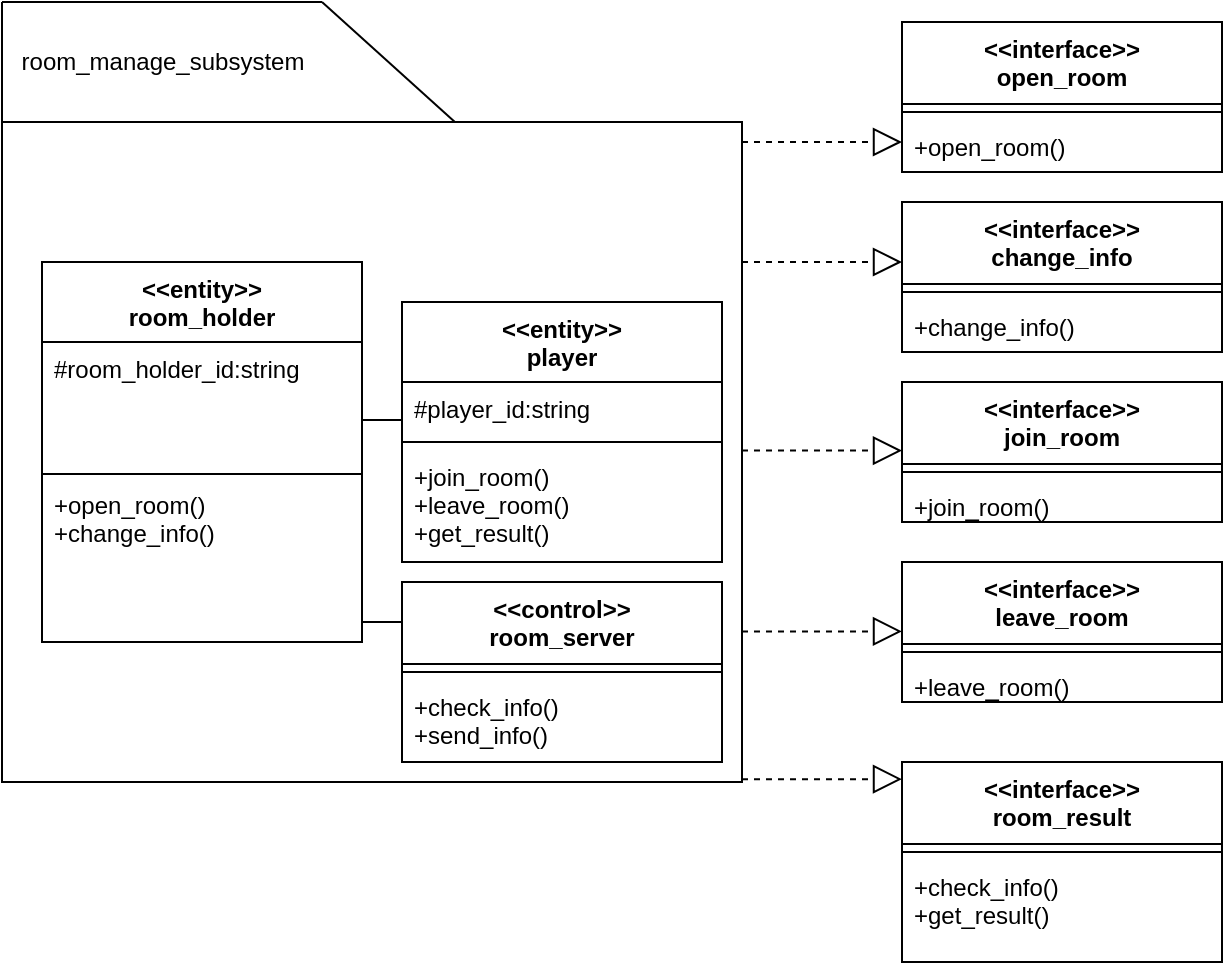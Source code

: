 <mxfile version="19.0.0" type="device"><diagram id="pdMBRlcdxoNbr45LM4WM" name="Page-1"><mxGraphModel dx="812" dy="569" grid="1" gridSize="10" guides="1" tooltips="1" connect="1" arrows="1" fold="1" page="1" pageScale="1" pageWidth="827" pageHeight="1169" math="0" shadow="0"><root><mxCell id="0"/><mxCell id="1" parent="0"/><mxCell id="xcMlqJAGogLd7CGSpckl-2" value="" style="html=1;" vertex="1" parent="1"><mxGeometry x="140" y="140" width="370" height="330" as="geometry"/></mxCell><mxCell id="xcMlqJAGogLd7CGSpckl-8" value="" style="endArrow=none;html=1;rounded=0;" edge="1" parent="1"><mxGeometry width="50" height="50" relative="1" as="geometry"><mxPoint x="140" y="140" as="sourcePoint"/><mxPoint x="140" y="80" as="targetPoint"/></mxGeometry></mxCell><mxCell id="xcMlqJAGogLd7CGSpckl-9" value="" style="endArrow=none;html=1;rounded=0;" edge="1" parent="1"><mxGeometry width="50" height="50" relative="1" as="geometry"><mxPoint x="140" y="80" as="sourcePoint"/><mxPoint x="300" y="80" as="targetPoint"/></mxGeometry></mxCell><mxCell id="xcMlqJAGogLd7CGSpckl-12" value="" style="endArrow=none;html=1;rounded=0;entryX=0.612;entryY=0;entryDx=0;entryDy=0;entryPerimeter=0;" edge="1" parent="1" target="xcMlqJAGogLd7CGSpckl-2"><mxGeometry width="50" height="50" relative="1" as="geometry"><mxPoint x="300" y="80" as="sourcePoint"/><mxPoint x="380" y="120" as="targetPoint"/></mxGeometry></mxCell><mxCell id="xcMlqJAGogLd7CGSpckl-13" value="room_manage_subsystem" style="text;html=1;align=center;verticalAlign=middle;resizable=0;points=[];autosize=1;strokeColor=none;fillColor=none;" vertex="1" parent="1"><mxGeometry x="140" y="100" width="160" height="20" as="geometry"/></mxCell><mxCell id="xcMlqJAGogLd7CGSpckl-22" value="&lt;&lt;entity&gt;&gt;&#xA;room_holder&#xA;" style="swimlane;fontStyle=1;align=center;verticalAlign=top;childLayout=stackLayout;horizontal=1;startSize=40;horizontalStack=0;resizeParent=1;resizeParentMax=0;resizeLast=0;collapsible=1;marginBottom=0;" vertex="1" parent="1"><mxGeometry x="160" y="210" width="160" height="190" as="geometry"/></mxCell><mxCell id="xcMlqJAGogLd7CGSpckl-23" value="#room_holder_id:string" style="text;strokeColor=none;fillColor=none;align=left;verticalAlign=top;spacingLeft=4;spacingRight=4;overflow=hidden;rotatable=0;points=[[0,0.5],[1,0.5]];portConstraint=eastwest;" vertex="1" parent="xcMlqJAGogLd7CGSpckl-22"><mxGeometry y="40" width="160" height="64" as="geometry"/></mxCell><mxCell id="xcMlqJAGogLd7CGSpckl-24" value="" style="line;strokeWidth=1;fillColor=none;align=left;verticalAlign=middle;spacingTop=-1;spacingLeft=3;spacingRight=3;rotatable=0;labelPosition=right;points=[];portConstraint=eastwest;" vertex="1" parent="xcMlqJAGogLd7CGSpckl-22"><mxGeometry y="104" width="160" height="4" as="geometry"/></mxCell><mxCell id="xcMlqJAGogLd7CGSpckl-25" value="+open_room()&#xA;+change_info()&#xA;" style="text;strokeColor=none;fillColor=none;align=left;verticalAlign=top;spacingLeft=4;spacingRight=4;overflow=hidden;rotatable=0;points=[[0,0.5],[1,0.5]];portConstraint=eastwest;" vertex="1" parent="xcMlqJAGogLd7CGSpckl-22"><mxGeometry y="108" width="160" height="82" as="geometry"/></mxCell><mxCell id="xcMlqJAGogLd7CGSpckl-58" value="" style="endArrow=none;html=1;rounded=0;" edge="1" parent="xcMlqJAGogLd7CGSpckl-22"><mxGeometry width="50" height="50" relative="1" as="geometry"><mxPoint x="160" y="180" as="sourcePoint"/><mxPoint x="180" y="180" as="targetPoint"/></mxGeometry></mxCell><mxCell id="xcMlqJAGogLd7CGSpckl-26" value="&lt;&lt;entity&gt;&gt;&#xA;player&#xA;" style="swimlane;fontStyle=1;align=center;verticalAlign=top;childLayout=stackLayout;horizontal=1;startSize=40;horizontalStack=0;resizeParent=1;resizeParentMax=0;resizeLast=0;collapsible=1;marginBottom=0;" vertex="1" parent="1"><mxGeometry x="340" y="230" width="160" height="130" as="geometry"/></mxCell><mxCell id="xcMlqJAGogLd7CGSpckl-27" value="#player_id:string" style="text;strokeColor=none;fillColor=none;align=left;verticalAlign=top;spacingLeft=4;spacingRight=4;overflow=hidden;rotatable=0;points=[[0,0.5],[1,0.5]];portConstraint=eastwest;" vertex="1" parent="xcMlqJAGogLd7CGSpckl-26"><mxGeometry y="40" width="160" height="26" as="geometry"/></mxCell><mxCell id="xcMlqJAGogLd7CGSpckl-28" value="" style="line;strokeWidth=1;fillColor=none;align=left;verticalAlign=middle;spacingTop=-1;spacingLeft=3;spacingRight=3;rotatable=0;labelPosition=right;points=[];portConstraint=eastwest;" vertex="1" parent="xcMlqJAGogLd7CGSpckl-26"><mxGeometry y="66" width="160" height="8" as="geometry"/></mxCell><mxCell id="xcMlqJAGogLd7CGSpckl-29" value="+join_room()&#xA;+leave_room()&#xA;+get_result()&#xA;" style="text;strokeColor=none;fillColor=none;align=left;verticalAlign=top;spacingLeft=4;spacingRight=4;overflow=hidden;rotatable=0;points=[[0,0.5],[1,0.5]];portConstraint=eastwest;" vertex="1" parent="xcMlqJAGogLd7CGSpckl-26"><mxGeometry y="74" width="160" height="56" as="geometry"/></mxCell><mxCell id="xcMlqJAGogLd7CGSpckl-30" value="" style="endArrow=none;html=1;rounded=0;" edge="1" parent="1"><mxGeometry width="50" height="50" relative="1" as="geometry"><mxPoint x="320" y="289" as="sourcePoint"/><mxPoint x="340" y="289" as="targetPoint"/></mxGeometry></mxCell><mxCell id="xcMlqJAGogLd7CGSpckl-31" value="&lt;&lt;interface&gt;&gt;&#xA;open_room&#xA;&#xA;" style="swimlane;fontStyle=1;align=center;verticalAlign=top;childLayout=stackLayout;horizontal=1;startSize=41;horizontalStack=0;resizeParent=1;resizeParentMax=0;resizeLast=0;collapsible=1;marginBottom=0;" vertex="1" parent="1"><mxGeometry x="590" y="90" width="160" height="75" as="geometry"/></mxCell><mxCell id="xcMlqJAGogLd7CGSpckl-33" value="" style="line;strokeWidth=1;fillColor=none;align=left;verticalAlign=middle;spacingTop=-1;spacingLeft=3;spacingRight=3;rotatable=0;labelPosition=right;points=[];portConstraint=eastwest;" vertex="1" parent="xcMlqJAGogLd7CGSpckl-31"><mxGeometry y="41" width="160" height="8" as="geometry"/></mxCell><mxCell id="xcMlqJAGogLd7CGSpckl-34" value="+open_room()" style="text;strokeColor=none;fillColor=none;align=left;verticalAlign=top;spacingLeft=4;spacingRight=4;overflow=hidden;rotatable=0;points=[[0,0.5],[1,0.5]];portConstraint=eastwest;" vertex="1" parent="xcMlqJAGogLd7CGSpckl-31"><mxGeometry y="49" width="160" height="26" as="geometry"/></mxCell><mxCell id="xcMlqJAGogLd7CGSpckl-35" value="&lt;&lt;interface&gt;&gt;&#xA;change_info&#xA;&#xA;" style="swimlane;fontStyle=1;align=center;verticalAlign=top;childLayout=stackLayout;horizontal=1;startSize=41;horizontalStack=0;resizeParent=1;resizeParentMax=0;resizeLast=0;collapsible=1;marginBottom=0;" vertex="1" parent="1"><mxGeometry x="590" y="180" width="160" height="75" as="geometry"/></mxCell><mxCell id="xcMlqJAGogLd7CGSpckl-36" value="" style="line;strokeWidth=1;fillColor=none;align=left;verticalAlign=middle;spacingTop=-1;spacingLeft=3;spacingRight=3;rotatable=0;labelPosition=right;points=[];portConstraint=eastwest;" vertex="1" parent="xcMlqJAGogLd7CGSpckl-35"><mxGeometry y="41" width="160" height="8" as="geometry"/></mxCell><mxCell id="xcMlqJAGogLd7CGSpckl-37" value="+change_info()" style="text;strokeColor=none;fillColor=none;align=left;verticalAlign=top;spacingLeft=4;spacingRight=4;overflow=hidden;rotatable=0;points=[[0,0.5],[1,0.5]];portConstraint=eastwest;" vertex="1" parent="xcMlqJAGogLd7CGSpckl-35"><mxGeometry y="49" width="160" height="26" as="geometry"/></mxCell><mxCell id="xcMlqJAGogLd7CGSpckl-38" value="&lt;&lt;interface&gt;&gt;&#xA;join_room&#xA;&#xA;" style="swimlane;fontStyle=1;align=center;verticalAlign=top;childLayout=stackLayout;horizontal=1;startSize=41;horizontalStack=0;resizeParent=1;resizeParentMax=0;resizeLast=0;collapsible=1;marginBottom=0;" vertex="1" parent="1"><mxGeometry x="590" y="270" width="160" height="70" as="geometry"/></mxCell><mxCell id="xcMlqJAGogLd7CGSpckl-39" value="" style="line;strokeWidth=1;fillColor=none;align=left;verticalAlign=middle;spacingTop=-1;spacingLeft=3;spacingRight=3;rotatable=0;labelPosition=right;points=[];portConstraint=eastwest;" vertex="1" parent="xcMlqJAGogLd7CGSpckl-38"><mxGeometry y="41" width="160" height="8" as="geometry"/></mxCell><mxCell id="xcMlqJAGogLd7CGSpckl-40" value="+join_room()&#xA;" style="text;strokeColor=none;fillColor=none;align=left;verticalAlign=top;spacingLeft=4;spacingRight=4;overflow=hidden;rotatable=0;points=[[0,0.5],[1,0.5]];portConstraint=eastwest;" vertex="1" parent="xcMlqJAGogLd7CGSpckl-38"><mxGeometry y="49" width="160" height="21" as="geometry"/></mxCell><mxCell id="xcMlqJAGogLd7CGSpckl-44" value="" style="endArrow=block;endFill=0;endSize=12;html=1;rounded=0;dashed=1;" edge="1" parent="1"><mxGeometry width="160" relative="1" as="geometry"><mxPoint x="510" y="150" as="sourcePoint"/><mxPoint x="590" y="150" as="targetPoint"/></mxGeometry></mxCell><mxCell id="xcMlqJAGogLd7CGSpckl-45" value="" style="endArrow=block;endFill=0;endSize=12;html=1;rounded=0;dashed=1;" edge="1" parent="1"><mxGeometry width="160" relative="1" as="geometry"><mxPoint x="510" y="210.0" as="sourcePoint"/><mxPoint x="590" y="210.0" as="targetPoint"/></mxGeometry></mxCell><mxCell id="xcMlqJAGogLd7CGSpckl-46" value="" style="endArrow=block;endFill=0;endSize=12;html=1;rounded=0;dashed=1;" edge="1" parent="1"><mxGeometry width="160" relative="1" as="geometry"><mxPoint x="510" y="304.29" as="sourcePoint"/><mxPoint x="590" y="304.29" as="targetPoint"/></mxGeometry></mxCell><mxCell id="xcMlqJAGogLd7CGSpckl-47" value="" style="endArrow=block;endFill=0;endSize=12;html=1;rounded=0;dashed=1;" edge="1" parent="1"><mxGeometry width="160" relative="1" as="geometry"><mxPoint x="510" y="468.57" as="sourcePoint"/><mxPoint x="590" y="468.57" as="targetPoint"/></mxGeometry></mxCell><mxCell id="xcMlqJAGogLd7CGSpckl-48" value="&lt;&lt;control&gt;&gt;&#xA;room_server&#xA;&#xA;" style="swimlane;fontStyle=1;align=center;verticalAlign=top;childLayout=stackLayout;horizontal=1;startSize=41;horizontalStack=0;resizeParent=1;resizeParentMax=0;resizeLast=0;collapsible=1;marginBottom=0;" vertex="1" parent="1"><mxGeometry x="340" y="370" width="160" height="90" as="geometry"/></mxCell><mxCell id="xcMlqJAGogLd7CGSpckl-49" value="" style="line;strokeWidth=1;fillColor=none;align=left;verticalAlign=middle;spacingTop=-1;spacingLeft=3;spacingRight=3;rotatable=0;labelPosition=right;points=[];portConstraint=eastwest;" vertex="1" parent="xcMlqJAGogLd7CGSpckl-48"><mxGeometry y="41" width="160" height="8" as="geometry"/></mxCell><mxCell id="xcMlqJAGogLd7CGSpckl-50" value="+check_info()&#xA;+send_info()&#xA;" style="text;strokeColor=none;fillColor=none;align=left;verticalAlign=top;spacingLeft=4;spacingRight=4;overflow=hidden;rotatable=0;points=[[0,0.5],[1,0.5]];portConstraint=eastwest;" vertex="1" parent="xcMlqJAGogLd7CGSpckl-48"><mxGeometry y="49" width="160" height="41" as="geometry"/></mxCell><mxCell id="xcMlqJAGogLd7CGSpckl-54" value="&lt;&lt;interface&gt;&gt;&#xA;room_result&#xA;" style="swimlane;fontStyle=1;align=center;verticalAlign=top;childLayout=stackLayout;horizontal=1;startSize=41;horizontalStack=0;resizeParent=1;resizeParentMax=0;resizeLast=0;collapsible=1;marginBottom=0;" vertex="1" parent="1"><mxGeometry x="590" y="460" width="160" height="100" as="geometry"/></mxCell><mxCell id="xcMlqJAGogLd7CGSpckl-55" value="" style="line;strokeWidth=1;fillColor=none;align=left;verticalAlign=middle;spacingTop=-1;spacingLeft=3;spacingRight=3;rotatable=0;labelPosition=right;points=[];portConstraint=eastwest;" vertex="1" parent="xcMlqJAGogLd7CGSpckl-54"><mxGeometry y="41" width="160" height="8" as="geometry"/></mxCell><mxCell id="xcMlqJAGogLd7CGSpckl-56" value="+check_info()&#xA;+get_result()&#xA;" style="text;strokeColor=none;fillColor=none;align=left;verticalAlign=top;spacingLeft=4;spacingRight=4;overflow=hidden;rotatable=0;points=[[0,0.5],[1,0.5]];portConstraint=eastwest;" vertex="1" parent="xcMlqJAGogLd7CGSpckl-54"><mxGeometry y="49" width="160" height="51" as="geometry"/></mxCell><mxCell id="xcMlqJAGogLd7CGSpckl-59" value="&lt;&lt;interface&gt;&gt;&#xA;leave_room&#xA;&#xA;" style="swimlane;fontStyle=1;align=center;verticalAlign=top;childLayout=stackLayout;horizontal=1;startSize=41;horizontalStack=0;resizeParent=1;resizeParentMax=0;resizeLast=0;collapsible=1;marginBottom=0;" vertex="1" parent="1"><mxGeometry x="590" y="360" width="160" height="70" as="geometry"/></mxCell><mxCell id="xcMlqJAGogLd7CGSpckl-60" value="" style="line;strokeWidth=1;fillColor=none;align=left;verticalAlign=middle;spacingTop=-1;spacingLeft=3;spacingRight=3;rotatable=0;labelPosition=right;points=[];portConstraint=eastwest;" vertex="1" parent="xcMlqJAGogLd7CGSpckl-59"><mxGeometry y="41" width="160" height="8" as="geometry"/></mxCell><mxCell id="xcMlqJAGogLd7CGSpckl-61" value="+leave_room()&#xA;" style="text;strokeColor=none;fillColor=none;align=left;verticalAlign=top;spacingLeft=4;spacingRight=4;overflow=hidden;rotatable=0;points=[[0,0.5],[1,0.5]];portConstraint=eastwest;" vertex="1" parent="xcMlqJAGogLd7CGSpckl-59"><mxGeometry y="49" width="160" height="21" as="geometry"/></mxCell><mxCell id="xcMlqJAGogLd7CGSpckl-63" value="" style="endArrow=block;endFill=0;endSize=12;html=1;rounded=0;dashed=1;" edge="1" parent="1"><mxGeometry width="160" relative="1" as="geometry"><mxPoint x="510" y="394.71" as="sourcePoint"/><mxPoint x="590" y="394.71" as="targetPoint"/></mxGeometry></mxCell></root></mxGraphModel></diagram></mxfile>
